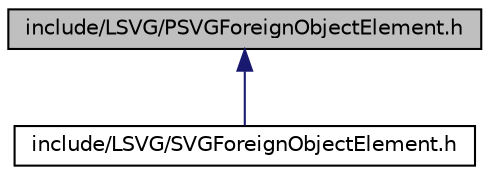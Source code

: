 digraph G
{
  edge [fontname="Helvetica",fontsize="10",labelfontname="Helvetica",labelfontsize="10"];
  node [fontname="Helvetica",fontsize="10",shape=record];
  Node1 [label="include/LSVG/PSVGForeignObjectElement.h",height=0.2,width=0.4,color="black", fillcolor="grey75", style="filled" fontcolor="black"];
  Node1 -> Node2 [dir="back",color="midnightblue",fontsize="10",style="solid",fontname="Helvetica"];
  Node2 [label="include/LSVG/SVGForeignObjectElement.h",height=0.2,width=0.4,color="black", fillcolor="white", style="filled",URL="$_s_v_g_foreign_object_element_8h.html"];
}
